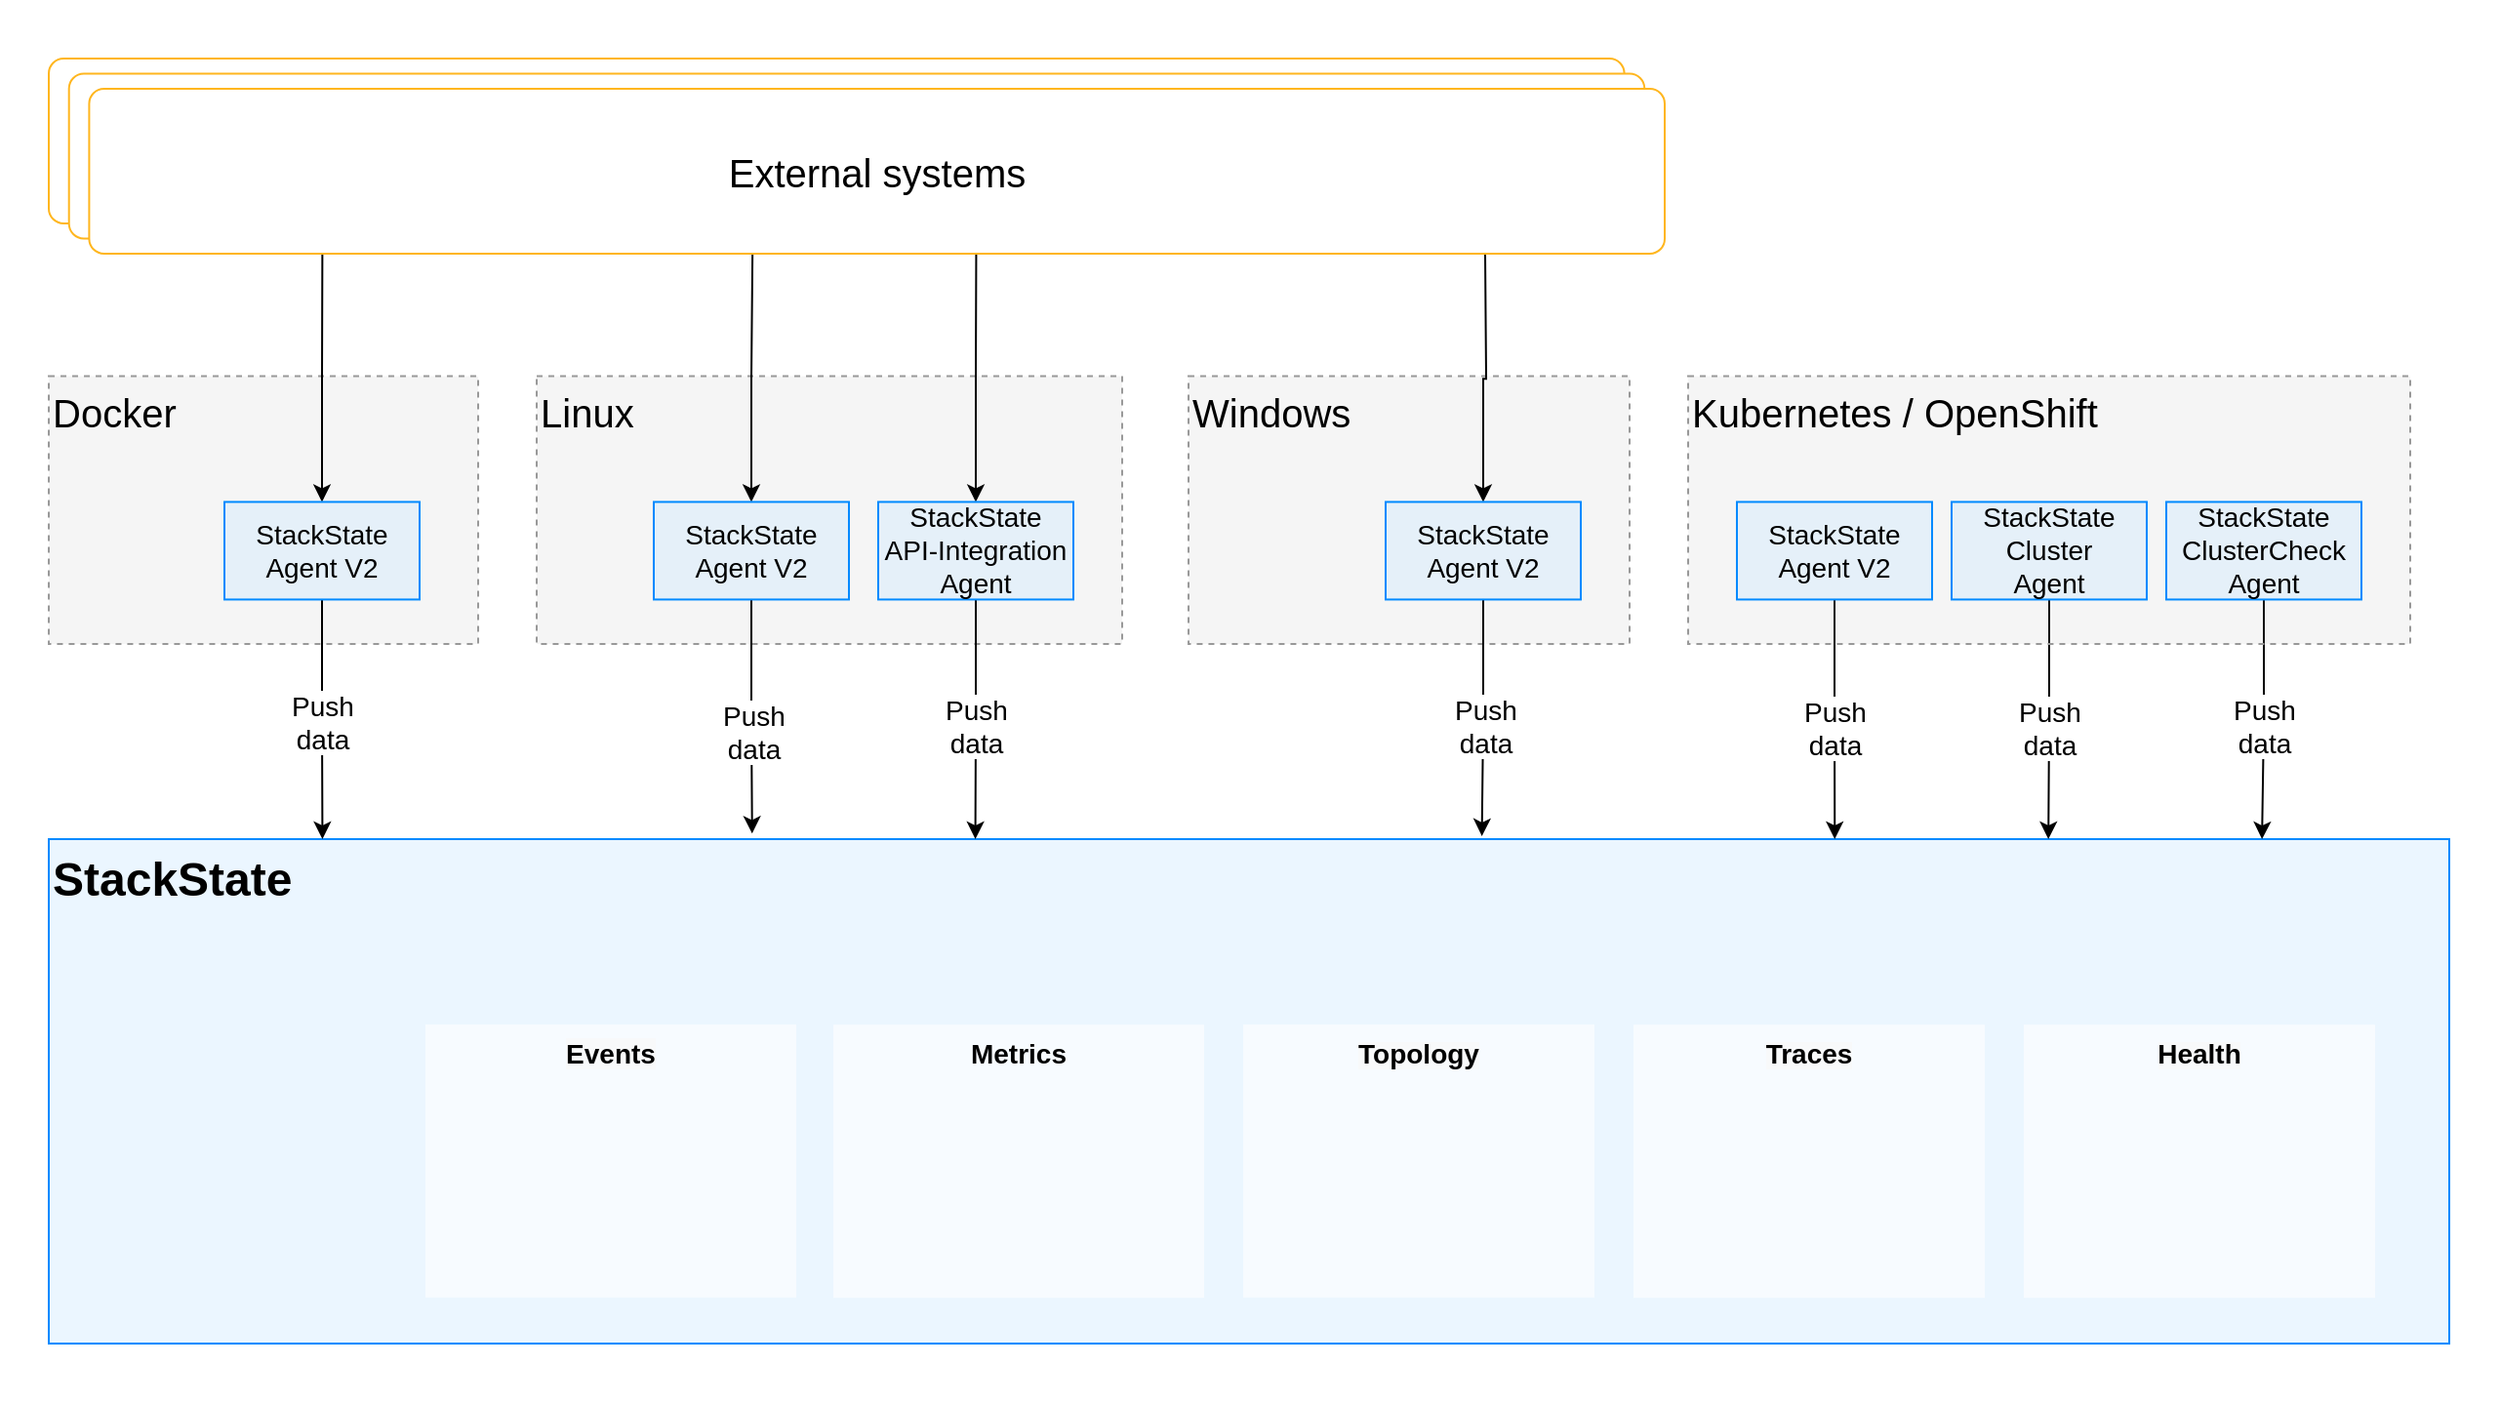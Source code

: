 <mxfile version="14.7.6" type="device"><diagram id="aG85C2SP72KjwLObzrI8" name="Page-1"><mxGraphModel dx="1854" dy="1120" grid="1" gridSize="10" guides="1" tooltips="1" connect="1" arrows="1" fold="1" page="1" pageScale="1" pageWidth="1169" pageHeight="827" math="0" shadow="0"><root><mxCell id="0"/><mxCell id="1" parent="0"/><mxCell id="NumrLUZ_5ZjBdyxwcPVm-82" value="" style="shape=ext;double=1;rounded=0;whiteSpace=wrap;html=1;strokeWidth=1;fillColor=#FFFFFF;strokeColor=none;" parent="1" vertex="1"><mxGeometry x="25" y="30" width="1280" height="720" as="geometry"/></mxCell><mxCell id="NumrLUZ_5ZjBdyxwcPVm-93" value="&lt;span style=&quot;font-style: normal&quot;&gt;&lt;font style=&quot;font-size: 24px&quot;&gt;&lt;b&gt;StackState&lt;/b&gt;&lt;/font&gt;&lt;br&gt;&lt;/span&gt;" style="rounded=0;whiteSpace=wrap;html=1;strokeWidth=1;strokeColor=#008AFF;fontStyle=2;fillColor=#CCE8FF;fillOpacity=40;verticalAlign=top;align=left;" parent="1" vertex="1"><mxGeometry x="50" y="460" width="1230" height="258.48" as="geometry"/></mxCell><mxCell id="NumrLUZ_5ZjBdyxwcPVm-95" value="&lt;b style=&quot;color: rgb(0 , 0 , 0) ; font-family: &amp;#34;helvetica&amp;#34; ; font-style: normal ; letter-spacing: normal ; text-indent: 0px ; text-transform: none ; word-spacing: 0px ; background-color: rgb(248 , 249 , 250)&quot;&gt;&lt;font style=&quot;font-size: 14px&quot;&gt;Topology&lt;/font&gt;&lt;/b&gt;" style="text;whiteSpace=wrap;html=1;fillColor=#ffffff;fillOpacity=60;rounded=0;align=center;" parent="1" vertex="1"><mxGeometry x="662" y="554.955" width="180" height="140" as="geometry"/></mxCell><mxCell id="NumrLUZ_5ZjBdyxwcPVm-96" value="&lt;div&gt;&lt;/div&gt;&lt;div style=&quot;font-size: 10px&quot;&gt;&lt;/div&gt;&lt;font face=&quot;helvetica&quot; size=&quot;1&quot;&gt;&lt;b style=&quot;font-size: 14px&quot;&gt;Metrics&lt;/b&gt;&lt;br&gt;&lt;/font&gt;" style="text;whiteSpace=wrap;html=1;fillColor=#ffffff;fillOpacity=60;align=center;verticalAlign=top;" parent="1" vertex="1"><mxGeometry x="452" y="555.045" width="190" height="140" as="geometry"/></mxCell><mxCell id="NumrLUZ_5ZjBdyxwcPVm-97" value="&lt;b style=&quot;color: rgb(0 , 0 , 0) ; font-family: &amp;#34;helvetica&amp;#34; ; font-style: normal ; letter-spacing: normal ; text-align: center ; text-indent: 0px ; text-transform: none ; word-spacing: 0px ; background-color: rgb(248 , 249 , 250) ; font-size: 14px&quot;&gt;Events&lt;/b&gt;" style="text;whiteSpace=wrap;html=1;fillColor=#ffffff;fillOpacity=60;align=center;verticalAlign=top;" parent="1" vertex="1"><mxGeometry x="243" y="554.95" width="190" height="140" as="geometry"/></mxCell><mxCell id="azgEpP8wAGJS18bVVK_o-17" value="&lt;div style=&quot;text-align: left ; font-size: 14px&quot;&gt;&lt;br&gt;&lt;/div&gt;" style="text;html=1;align=center;verticalAlign=middle;resizable=0;points=[];autosize=1;" parent="1" vertex="1"><mxGeometry x="835" y="605" width="20" height="20" as="geometry"/></mxCell><mxCell id="t_z0C_LVNnkTvGJ8oj7n-2" value="&lt;div style=&quot;text-align: left ; font-size: 14px&quot;&gt;&lt;br&gt;&lt;/div&gt;" style="text;html=1;align=center;verticalAlign=middle;resizable=0;points=[];autosize=1;" parent="1" vertex="1"><mxGeometry x="639.52" y="605" width="20" height="20" as="geometry"/></mxCell><mxCell id="o-3ZwdtGg6LXEH3TjOio-3" value="&lt;div style=&quot;text-align: left ; font-size: 14px&quot;&gt;&lt;br&gt;&lt;/div&gt;" style="text;html=1;align=center;verticalAlign=middle;resizable=0;points=[];autosize=1;" parent="1" vertex="1"><mxGeometry x="425" y="615" width="20" height="20" as="geometry"/></mxCell><mxCell id="j6lZ_Vmj730vz1UgCjnL-1" value="&lt;b style=&quot;color: rgb(0 , 0 , 0) ; font-family: &amp;#34;helvetica&amp;#34; ; font-style: normal ; letter-spacing: normal ; text-indent: 0px ; text-transform: none ; word-spacing: 0px ; background-color: rgb(248 , 249 , 250)&quot;&gt;&lt;font style=&quot;font-size: 14px&quot;&gt;Traces&lt;/font&gt;&lt;/b&gt;" style="text;whiteSpace=wrap;html=1;fillColor=#ffffff;fillOpacity=60;rounded=0;align=center;" vertex="1" parent="1"><mxGeometry x="862" y="555.045" width="180" height="140" as="geometry"/></mxCell><mxCell id="j6lZ_Vmj730vz1UgCjnL-2" value="&lt;b style=&quot;color: rgb(0 , 0 , 0) ; font-family: &amp;#34;helvetica&amp;#34; ; font-style: normal ; letter-spacing: normal ; text-indent: 0px ; text-transform: none ; word-spacing: 0px ; background-color: rgb(248 , 249 , 250)&quot;&gt;&lt;font style=&quot;font-size: 14px&quot;&gt;Health&lt;/font&gt;&lt;/b&gt;" style="text;whiteSpace=wrap;html=1;fillColor=#ffffff;fillOpacity=60;rounded=0;align=center;" vertex="1" parent="1"><mxGeometry x="1062.004" y="555.045" width="180" height="140" as="geometry"/></mxCell><mxCell id="j6lZ_Vmj730vz1UgCjnL-6" value="&lt;font style=&quot;font-size: 20px&quot;&gt;Docker&lt;/font&gt;" style="rounded=0;whiteSpace=wrap;html=1;align=left;arcSize=9;verticalAlign=top;strokeColor=#999999;dashed=1;fillColor=#999999;fillOpacity=10;" vertex="1" parent="1"><mxGeometry x="50" y="222.78" width="220" height="137.22" as="geometry"/></mxCell><mxCell id="j6lZ_Vmj730vz1UgCjnL-14" value="&lt;font style=&quot;font-size: 20px&quot;&gt;Linux&lt;/font&gt;" style="rounded=0;whiteSpace=wrap;html=1;align=left;arcSize=9;verticalAlign=top;strokeColor=#999999;dashed=1;fillColor=#999999;fillOpacity=10;" vertex="1" parent="1"><mxGeometry x="300" y="222.78" width="300" height="137.22" as="geometry"/></mxCell><mxCell id="j6lZ_Vmj730vz1UgCjnL-15" value="&lt;font style=&quot;font-size: 20px&quot;&gt;Windows&lt;/font&gt;" style="rounded=0;whiteSpace=wrap;html=1;align=left;arcSize=9;verticalAlign=top;strokeColor=#999999;dashed=1;fillColor=#999999;fillOpacity=10;" vertex="1" parent="1"><mxGeometry x="634" y="222.78" width="226" height="137.22" as="geometry"/></mxCell><mxCell id="j6lZ_Vmj730vz1UgCjnL-31" style="edgeStyle=orthogonalEdgeStyle;rounded=0;orthogonalLoop=1;jettySize=auto;html=1;entryX=0.597;entryY=-0.006;entryDx=0;entryDy=0;entryPerimeter=0;" edge="1" parent="1" source="j6lZ_Vmj730vz1UgCjnL-22" target="NumrLUZ_5ZjBdyxwcPVm-93"><mxGeometry relative="1" as="geometry"/></mxCell><mxCell id="j6lZ_Vmj730vz1UgCjnL-45" value="&lt;span style=&quot;font-size: 14px&quot;&gt;Push&lt;/span&gt;&lt;br style=&quot;font-size: 14px&quot;&gt;&lt;span style=&quot;font-size: 14px&quot;&gt;data&lt;/span&gt;" style="edgeLabel;html=1;align=center;verticalAlign=middle;resizable=0;points=[];" vertex="1" connectable="0" parent="j6lZ_Vmj730vz1UgCjnL-31"><mxGeometry x="0.226" relative="1" as="geometry"><mxPoint x="1" y="-9" as="offset"/></mxGeometry></mxCell><mxCell id="j6lZ_Vmj730vz1UgCjnL-41" style="edgeStyle=orthogonalEdgeStyle;rounded=0;orthogonalLoop=1;jettySize=auto;html=1;exitX=0.5;exitY=0;exitDx=0;exitDy=0;startArrow=classic;startFill=1;endArrow=none;endFill=0;" edge="1" parent="1" source="j6lZ_Vmj730vz1UgCjnL-22"><mxGeometry relative="1" as="geometry"><mxPoint x="786" y="160" as="targetPoint"/></mxGeometry></mxCell><mxCell id="j6lZ_Vmj730vz1UgCjnL-22" value="&lt;span style=&quot;font-style: normal&quot;&gt;&lt;font style=&quot;font-size: 14px&quot;&gt;StackState&lt;br&gt;Agent V2&lt;/font&gt;&lt;/span&gt;" style="rounded=0;whiteSpace=wrap;html=1;strokeWidth=1;strokeColor=#008AFF;fontStyle=2;fillColor=#CCE8FF;fillOpacity=40;" vertex="1" parent="1"><mxGeometry x="734.996" y="287.216" width="100" height="50" as="geometry"/></mxCell><mxCell id="j6lZ_Vmj730vz1UgCjnL-29" style="edgeStyle=orthogonalEdgeStyle;rounded=0;orthogonalLoop=1;jettySize=auto;html=1;exitX=0.5;exitY=1;exitDx=0;exitDy=0;entryX=0.293;entryY=-0.011;entryDx=0;entryDy=0;entryPerimeter=0;" edge="1" parent="1" source="j6lZ_Vmj730vz1UgCjnL-23" target="NumrLUZ_5ZjBdyxwcPVm-93"><mxGeometry relative="1" as="geometry"/></mxCell><mxCell id="j6lZ_Vmj730vz1UgCjnL-43" value="&lt;span style=&quot;font-size: 14px&quot;&gt;Push&lt;/span&gt;&lt;br style=&quot;font-size: 14px&quot;&gt;&lt;span style=&quot;font-size: 14px&quot;&gt;data&lt;/span&gt;" style="edgeLabel;html=1;align=center;verticalAlign=middle;resizable=0;points=[];" vertex="1" connectable="0" parent="j6lZ_Vmj730vz1UgCjnL-29"><mxGeometry x="0.272" relative="1" as="geometry"><mxPoint y="-9" as="offset"/></mxGeometry></mxCell><mxCell id="j6lZ_Vmj730vz1UgCjnL-39" style="edgeStyle=orthogonalEdgeStyle;rounded=0;orthogonalLoop=1;jettySize=auto;html=1;exitX=0.5;exitY=0;exitDx=0;exitDy=0;entryX=0.421;entryY=0.998;entryDx=0;entryDy=0;entryPerimeter=0;startArrow=classic;startFill=1;endArrow=none;endFill=0;" edge="1" parent="1" source="j6lZ_Vmj730vz1UgCjnL-23" target="j6lZ_Vmj730vz1UgCjnL-36"><mxGeometry relative="1" as="geometry"/></mxCell><mxCell id="j6lZ_Vmj730vz1UgCjnL-23" value="&lt;span style=&quot;font-style: normal&quot;&gt;&lt;font style=&quot;font-size: 14px&quot;&gt;StackState&lt;br&gt;Agent V2&lt;/font&gt;&lt;/span&gt;" style="rounded=0;whiteSpace=wrap;html=1;strokeWidth=1;strokeColor=#008AFF;fontStyle=2;fillColor=#CCE8FF;fillOpacity=40;" vertex="1" parent="1"><mxGeometry x="359.996" y="287.216" width="100" height="50" as="geometry"/></mxCell><mxCell id="j6lZ_Vmj730vz1UgCjnL-30" style="edgeStyle=orthogonalEdgeStyle;rounded=0;orthogonalLoop=1;jettySize=auto;html=1;entryX=0.386;entryY=0;entryDx=0;entryDy=0;entryPerimeter=0;" edge="1" parent="1" source="j6lZ_Vmj730vz1UgCjnL-24" target="NumrLUZ_5ZjBdyxwcPVm-93"><mxGeometry relative="1" as="geometry"/></mxCell><mxCell id="j6lZ_Vmj730vz1UgCjnL-44" value="&lt;span style=&quot;font-size: 14px&quot;&gt;Push&lt;/span&gt;&lt;br style=&quot;font-size: 14px&quot;&gt;&lt;span style=&quot;font-size: 14px&quot;&gt;data&lt;/span&gt;" style="edgeLabel;html=1;align=center;verticalAlign=middle;resizable=0;points=[];" vertex="1" connectable="0" parent="j6lZ_Vmj730vz1UgCjnL-30"><mxGeometry x="0.2" relative="1" as="geometry"><mxPoint y="-9" as="offset"/></mxGeometry></mxCell><mxCell id="j6lZ_Vmj730vz1UgCjnL-40" style="edgeStyle=orthogonalEdgeStyle;rounded=0;orthogonalLoop=1;jettySize=auto;html=1;exitX=0.5;exitY=0;exitDx=0;exitDy=0;startArrow=classic;startFill=1;endArrow=none;endFill=0;entryX=0.563;entryY=1;entryDx=0;entryDy=0;entryPerimeter=0;" edge="1" parent="1" source="j6lZ_Vmj730vz1UgCjnL-24" target="j6lZ_Vmj730vz1UgCjnL-36"><mxGeometry relative="1" as="geometry"/></mxCell><mxCell id="j6lZ_Vmj730vz1UgCjnL-24" value="&lt;span style=&quot;font-size: 14px ; font-style: normal&quot;&gt;StackState&lt;br&gt;API-Integration Agent&lt;/span&gt;" style="rounded=0;whiteSpace=wrap;html=1;strokeWidth=1;strokeColor=#008AFF;fontStyle=2;fillColor=#CCE8FF;fillOpacity=40;" vertex="1" parent="1"><mxGeometry x="474.996" y="287.216" width="100" height="50" as="geometry"/></mxCell><mxCell id="j6lZ_Vmj730vz1UgCjnL-28" style="edgeStyle=orthogonalEdgeStyle;rounded=0;orthogonalLoop=1;jettySize=auto;html=1;entryX=0.114;entryY=0;entryDx=0;entryDy=0;entryPerimeter=0;" edge="1" parent="1" source="j6lZ_Vmj730vz1UgCjnL-25" target="NumrLUZ_5ZjBdyxwcPVm-93"><mxGeometry relative="1" as="geometry"/></mxCell><mxCell id="j6lZ_Vmj730vz1UgCjnL-42" value="&lt;font style=&quot;font-size: 14px&quot;&gt;Push&lt;br&gt;data&lt;/font&gt;" style="edgeLabel;html=1;align=center;verticalAlign=middle;resizable=0;points=[];" vertex="1" connectable="0" parent="j6lZ_Vmj730vz1UgCjnL-28"><mxGeometry x="0.108" y="2" relative="1" as="geometry"><mxPoint x="-2" y="-5" as="offset"/></mxGeometry></mxCell><mxCell id="j6lZ_Vmj730vz1UgCjnL-38" style="edgeStyle=orthogonalEdgeStyle;rounded=0;orthogonalLoop=1;jettySize=auto;html=1;exitX=0.5;exitY=0;exitDx=0;exitDy=0;endArrow=none;endFill=0;startArrow=classic;startFill=1;entryX=0.148;entryY=1;entryDx=0;entryDy=0;entryPerimeter=0;" edge="1" parent="1" source="j6lZ_Vmj730vz1UgCjnL-25" target="j6lZ_Vmj730vz1UgCjnL-36"><mxGeometry relative="1" as="geometry"><mxPoint x="190" y="180" as="targetPoint"/></mxGeometry></mxCell><mxCell id="j6lZ_Vmj730vz1UgCjnL-25" value="&lt;span style=&quot;font-style: normal&quot;&gt;&lt;font style=&quot;font-size: 14px&quot;&gt;StackState&lt;br&gt;Agent V2&lt;/font&gt;&lt;/span&gt;" style="rounded=0;whiteSpace=wrap;html=1;strokeWidth=1;strokeColor=#008AFF;fontStyle=2;fillColor=#CCE8FF;fillOpacity=40;" vertex="1" parent="1"><mxGeometry x="139.996" y="287.216" width="100" height="50" as="geometry"/></mxCell><mxCell id="j6lZ_Vmj730vz1UgCjnL-32" style="edgeStyle=orthogonalEdgeStyle;rounded=0;orthogonalLoop=1;jettySize=auto;html=1;entryX=0.744;entryY=0;entryDx=0;entryDy=0;entryPerimeter=0;" edge="1" parent="1" source="j6lZ_Vmj730vz1UgCjnL-17" target="NumrLUZ_5ZjBdyxwcPVm-93"><mxGeometry relative="1" as="geometry"/></mxCell><mxCell id="j6lZ_Vmj730vz1UgCjnL-46" value="&lt;span style=&quot;font-size: 14px&quot;&gt;Push&lt;/span&gt;&lt;br style=&quot;font-size: 14px&quot;&gt;&lt;span style=&quot;font-size: 14px&quot;&gt;data&lt;/span&gt;" style="edgeLabel;html=1;align=center;verticalAlign=middle;resizable=0;points=[];" vertex="1" connectable="0" parent="j6lZ_Vmj730vz1UgCjnL-32"><mxGeometry x="0.108" y="1" relative="1" as="geometry"><mxPoint x="-1" y="-2" as="offset"/></mxGeometry></mxCell><mxCell id="j6lZ_Vmj730vz1UgCjnL-33" style="edgeStyle=orthogonalEdgeStyle;rounded=0;orthogonalLoop=1;jettySize=auto;html=1;exitX=0.5;exitY=1;exitDx=0;exitDy=0;entryX=0.833;entryY=0;entryDx=0;entryDy=0;entryPerimeter=0;" edge="1" parent="1" source="j6lZ_Vmj730vz1UgCjnL-20" target="NumrLUZ_5ZjBdyxwcPVm-93"><mxGeometry relative="1" as="geometry"/></mxCell><mxCell id="j6lZ_Vmj730vz1UgCjnL-47" value="&lt;span style=&quot;font-size: 14px&quot;&gt;Push&lt;/span&gt;&lt;br style=&quot;font-size: 14px&quot;&gt;&lt;span style=&quot;font-size: 14px&quot;&gt;data&lt;/span&gt;" style="edgeLabel;html=1;align=center;verticalAlign=middle;resizable=0;points=[];" vertex="1" connectable="0" parent="j6lZ_Vmj730vz1UgCjnL-33"><mxGeometry x="0.264" y="1" relative="1" as="geometry"><mxPoint x="-1" y="-12" as="offset"/></mxGeometry></mxCell><mxCell id="j6lZ_Vmj730vz1UgCjnL-34" style="edgeStyle=orthogonalEdgeStyle;rounded=0;orthogonalLoop=1;jettySize=auto;html=1;entryX=0.922;entryY=0;entryDx=0;entryDy=0;entryPerimeter=0;" edge="1" parent="1" source="j6lZ_Vmj730vz1UgCjnL-21" target="NumrLUZ_5ZjBdyxwcPVm-93"><mxGeometry relative="1" as="geometry"/></mxCell><mxCell id="j6lZ_Vmj730vz1UgCjnL-49" value="&lt;span style=&quot;font-size: 14px&quot;&gt;Push&lt;/span&gt;&lt;br style=&quot;font-size: 14px&quot;&gt;&lt;span style=&quot;font-size: 14px&quot;&gt;data&lt;/span&gt;" style="edgeLabel;html=1;align=center;verticalAlign=middle;resizable=0;points=[];" vertex="1" connectable="0" parent="j6lZ_Vmj730vz1UgCjnL-34"><mxGeometry x="0.237" y="2" relative="1" as="geometry"><mxPoint x="-1" y="-11" as="offset"/></mxGeometry></mxCell><mxCell id="j6lZ_Vmj730vz1UgCjnL-37" value="" style="group" vertex="1" connectable="0" parent="1"><mxGeometry x="50" y="60" width="828" height="100" as="geometry"/></mxCell><mxCell id="azgEpP8wAGJS18bVVK_o-9" value="" style="rounded=1;whiteSpace=wrap;html=1;align=center;fillColor=none;arcSize=9;strokeColor=#FFB61E;" parent="j6lZ_Vmj730vz1UgCjnL-37" vertex="1"><mxGeometry width="807.3" height="84.477" as="geometry"/></mxCell><mxCell id="j6lZ_Vmj730vz1UgCjnL-35" value="" style="rounded=1;whiteSpace=wrap;html=1;align=center;arcSize=9;strokeColor=#FFB61E;" vertex="1" parent="j6lZ_Vmj730vz1UgCjnL-37"><mxGeometry x="10.35" y="7.762" width="807.3" height="84.477" as="geometry"/></mxCell><mxCell id="j6lZ_Vmj730vz1UgCjnL-36" value="&lt;font style=&quot;font-size: 20px&quot;&gt;External systems&lt;/font&gt;" style="rounded=1;whiteSpace=wrap;html=1;align=center;arcSize=9;strokeColor=#FFB61E;" vertex="1" parent="j6lZ_Vmj730vz1UgCjnL-37"><mxGeometry x="20.7" y="15.523" width="807.3" height="84.477" as="geometry"/></mxCell><mxCell id="j6lZ_Vmj730vz1UgCjnL-16" value="&lt;font style=&quot;font-size: 20px&quot;&gt;Kubernetes / OpenShift&lt;/font&gt;" style="rounded=0;whiteSpace=wrap;html=1;align=left;arcSize=9;verticalAlign=top;strokeColor=#999999;dashed=1;fillColor=#999999;fillOpacity=10;" vertex="1" parent="1"><mxGeometry x="890" y="222.78" width="370" height="137.22" as="geometry"/></mxCell><mxCell id="j6lZ_Vmj730vz1UgCjnL-26" value="" style="group" vertex="1" connectable="0" parent="1"><mxGeometry x="914.996" y="287.216" width="320" height="50" as="geometry"/></mxCell><mxCell id="j6lZ_Vmj730vz1UgCjnL-17" value="&lt;span style=&quot;font-style: normal&quot;&gt;&lt;font style=&quot;font-size: 14px&quot;&gt;StackState&lt;br&gt;Agent V2&lt;/font&gt;&lt;/span&gt;" style="rounded=0;whiteSpace=wrap;html=1;strokeWidth=1;strokeColor=#008AFF;fontStyle=2;fillColor=#CCE8FF;fillOpacity=40;" vertex="1" parent="j6lZ_Vmj730vz1UgCjnL-26"><mxGeometry width="100" height="50" as="geometry"/></mxCell><mxCell id="j6lZ_Vmj730vz1UgCjnL-20" value="&lt;span style=&quot;font-style: normal&quot;&gt;&lt;font style=&quot;font-size: 14px&quot;&gt;StackState&lt;br&gt;Cluster&lt;br&gt;Agent&lt;/font&gt;&lt;/span&gt;" style="rounded=0;whiteSpace=wrap;html=1;strokeWidth=1;strokeColor=#008AFF;fontStyle=2;fillColor=#CCE8FF;fillOpacity=40;" vertex="1" parent="j6lZ_Vmj730vz1UgCjnL-26"><mxGeometry x="110" width="100" height="50" as="geometry"/></mxCell><mxCell id="j6lZ_Vmj730vz1UgCjnL-21" value="&lt;span style=&quot;font-style: normal&quot;&gt;&lt;font style=&quot;font-size: 14px&quot;&gt;StackState&lt;br&gt;ClusterCheck&lt;br&gt;Agent&lt;br&gt;&lt;/font&gt;&lt;/span&gt;" style="rounded=0;whiteSpace=wrap;html=1;strokeWidth=1;strokeColor=#008AFF;fontStyle=2;fillColor=#CCE8FF;fillOpacity=40;" vertex="1" parent="j6lZ_Vmj730vz1UgCjnL-26"><mxGeometry x="220" width="100" height="50" as="geometry"/></mxCell></root></mxGraphModel></diagram></mxfile>